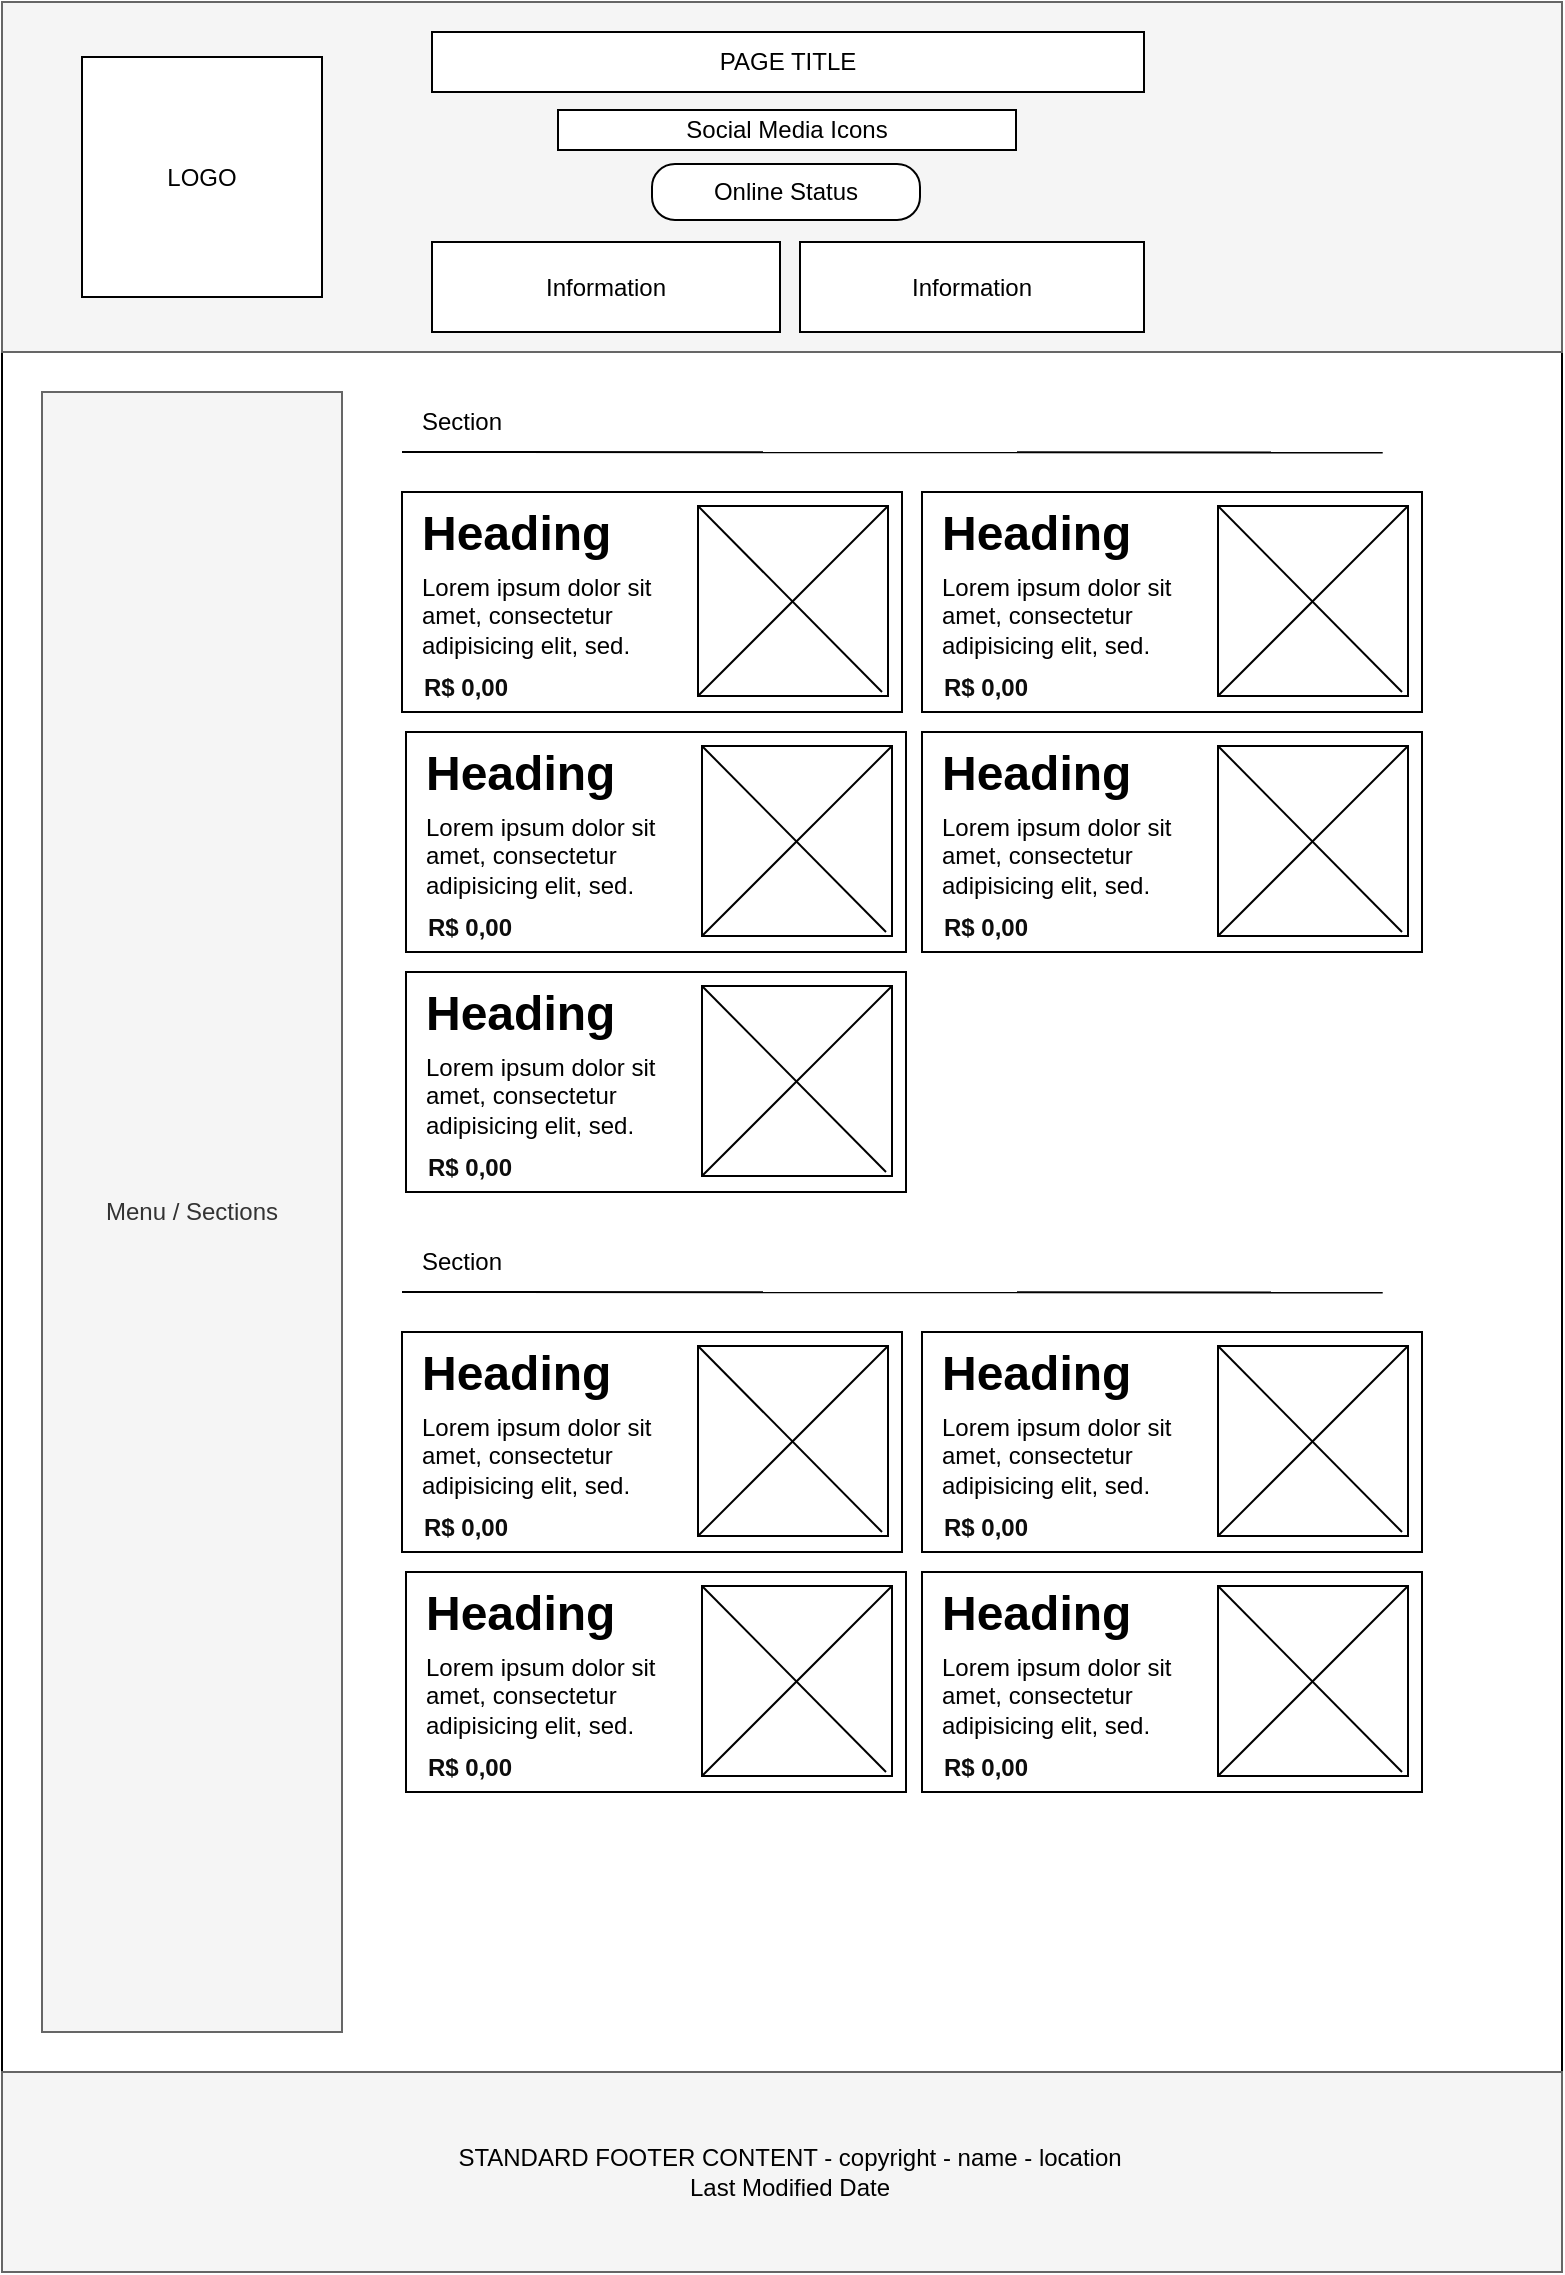 <mxfile version="26.1.3" pages="2">
  <diagram name="Large layout" id="AXhon0XjndKFFomaJalU">
    <mxGraphModel dx="1235" dy="614" grid="1" gridSize="10" guides="1" tooltips="1" connect="1" arrows="1" fold="1" page="1" pageScale="1" pageWidth="827" pageHeight="1169" math="0" shadow="0">
      <root>
        <mxCell id="0" />
        <mxCell id="1" parent="0" />
        <mxCell id="vyyNfyrNxGYK59ZRczc8-12" value="" style="rounded=0;whiteSpace=wrap;html=1;fillStyle=auto;glass=0;" vertex="1" parent="1">
          <mxGeometry x="20" y="190" width="780" height="860" as="geometry" />
        </mxCell>
        <mxCell id="vyyNfyrNxGYK59ZRczc8-4" value="" style="rounded=0;whiteSpace=wrap;html=1;fillColor=#f5f5f5;fontColor=#333333;strokeColor=#666666;" vertex="1" parent="1">
          <mxGeometry x="20" y="15" width="780" height="175" as="geometry" />
        </mxCell>
        <mxCell id="vyyNfyrNxGYK59ZRczc8-1" value="LOGO" style="whiteSpace=wrap;html=1;aspect=fixed;" vertex="1" parent="1">
          <mxGeometry x="60" y="42.5" width="120" height="120" as="geometry" />
        </mxCell>
        <mxCell id="vyyNfyrNxGYK59ZRczc8-3" value="PAGE TITLE" style="rounded=0;whiteSpace=wrap;html=1;" vertex="1" parent="1">
          <mxGeometry x="235" y="30" width="356" height="30" as="geometry" />
        </mxCell>
        <mxCell id="vyyNfyrNxGYK59ZRczc8-6" value="Information" style="rounded=0;whiteSpace=wrap;html=1;" vertex="1" parent="1">
          <mxGeometry x="235" y="135" width="174" height="45" as="geometry" />
        </mxCell>
        <mxCell id="vyyNfyrNxGYK59ZRczc8-7" value="Information" style="rounded=0;whiteSpace=wrap;html=1;" vertex="1" parent="1">
          <mxGeometry x="419" y="135" width="172" height="45" as="geometry" />
        </mxCell>
        <mxCell id="vyyNfyrNxGYK59ZRczc8-8" value="Online Status" style="rounded=1;whiteSpace=wrap;html=1;arcSize=41;" vertex="1" parent="1">
          <mxGeometry x="345" y="96" width="134" height="28" as="geometry" />
        </mxCell>
        <mxCell id="vyyNfyrNxGYK59ZRczc8-11" value="Social Media Icons" style="rounded=0;whiteSpace=wrap;html=1;" vertex="1" parent="1">
          <mxGeometry x="298" y="69" width="229" height="20" as="geometry" />
        </mxCell>
        <mxCell id="vyyNfyrNxGYK59ZRczc8-13" value="Menu / Sections" style="rounded=0;whiteSpace=wrap;html=1;fillColor=#f5f5f5;fontColor=#333333;strokeColor=#666666;" vertex="1" parent="1">
          <mxGeometry x="40" y="210" width="150" height="820" as="geometry" />
        </mxCell>
        <mxCell id="vyyNfyrNxGYK59ZRczc8-14" value="" style="rounded=0;whiteSpace=wrap;html=1;" vertex="1" parent="1">
          <mxGeometry x="220" y="260" width="250" height="110" as="geometry" />
        </mxCell>
        <mxCell id="vyyNfyrNxGYK59ZRczc8-17" value="Section" style="text;html=1;align=center;verticalAlign=middle;whiteSpace=wrap;rounded=0;" vertex="1" parent="1">
          <mxGeometry x="220" y="210" width="60" height="30" as="geometry" />
        </mxCell>
        <mxCell id="vyyNfyrNxGYK59ZRczc8-19" value="" style="whiteSpace=wrap;html=1;aspect=fixed;" vertex="1" parent="1">
          <mxGeometry x="368" y="267" width="95" height="95" as="geometry" />
        </mxCell>
        <mxCell id="vyyNfyrNxGYK59ZRczc8-20" value="" style="endArrow=none;html=1;rounded=0;exitX=0;exitY=0;exitDx=0;exitDy=0;" edge="1" parent="1" source="vyyNfyrNxGYK59ZRczc8-19">
          <mxGeometry width="50" height="50" relative="1" as="geometry">
            <mxPoint x="410" y="410" as="sourcePoint" />
            <mxPoint x="460" y="360" as="targetPoint" />
          </mxGeometry>
        </mxCell>
        <mxCell id="vyyNfyrNxGYK59ZRczc8-21" value="" style="endArrow=none;html=1;rounded=0;exitX=0;exitY=1;exitDx=0;exitDy=0;entryX=1;entryY=0;entryDx=0;entryDy=0;" edge="1" parent="1" source="vyyNfyrNxGYK59ZRczc8-19" target="vyyNfyrNxGYK59ZRczc8-19">
          <mxGeometry width="50" height="50" relative="1" as="geometry">
            <mxPoint x="410" y="410" as="sourcePoint" />
            <mxPoint x="460" y="360" as="targetPoint" />
          </mxGeometry>
        </mxCell>
        <mxCell id="vyyNfyrNxGYK59ZRczc8-22" value="&lt;h1 style=&quot;margin-top: 0px; margin-bottom: 5px;&quot;&gt;Heading&lt;/h1&gt;&lt;p style=&quot;margin-top: 5px; margin-right: 0px; margin-bottom: 5px; padding-bottom: 0px;&quot;&gt;Lorem ipsum dolor sit amet, consectetur adipisicing elit, sed.&lt;/p&gt;" style="text;html=1;whiteSpace=wrap;overflow=hidden;rounded=0;" vertex="1" parent="1">
          <mxGeometry x="228" y="260" width="140" height="100" as="geometry" />
        </mxCell>
        <mxCell id="vyyNfyrNxGYK59ZRczc8-23" value="R$ 0,00" style="text;html=1;align=center;verticalAlign=middle;whiteSpace=wrap;rounded=0;fontColor=light-dark(#0d0d0d, #ededed);fontStyle=1;labelBackgroundColor=default;" vertex="1" parent="1">
          <mxGeometry x="222" y="348" width="60" height="20" as="geometry" />
        </mxCell>
        <mxCell id="vyyNfyrNxGYK59ZRczc8-24" value="" style="rounded=0;whiteSpace=wrap;html=1;" vertex="1" parent="1">
          <mxGeometry x="480" y="260" width="250" height="110" as="geometry" />
        </mxCell>
        <mxCell id="vyyNfyrNxGYK59ZRczc8-25" value="" style="whiteSpace=wrap;html=1;aspect=fixed;" vertex="1" parent="1">
          <mxGeometry x="628" y="267" width="95" height="95" as="geometry" />
        </mxCell>
        <mxCell id="vyyNfyrNxGYK59ZRczc8-26" value="" style="endArrow=none;html=1;rounded=0;exitX=0;exitY=0;exitDx=0;exitDy=0;" edge="1" parent="1" source="vyyNfyrNxGYK59ZRczc8-25">
          <mxGeometry width="50" height="50" relative="1" as="geometry">
            <mxPoint x="670" y="410" as="sourcePoint" />
            <mxPoint x="720" y="360" as="targetPoint" />
          </mxGeometry>
        </mxCell>
        <mxCell id="vyyNfyrNxGYK59ZRczc8-27" value="" style="endArrow=none;html=1;rounded=0;exitX=0;exitY=1;exitDx=0;exitDy=0;entryX=1;entryY=0;entryDx=0;entryDy=0;" edge="1" parent="1" source="vyyNfyrNxGYK59ZRczc8-25" target="vyyNfyrNxGYK59ZRczc8-25">
          <mxGeometry width="50" height="50" relative="1" as="geometry">
            <mxPoint x="670" y="410" as="sourcePoint" />
            <mxPoint x="720" y="360" as="targetPoint" />
          </mxGeometry>
        </mxCell>
        <mxCell id="vyyNfyrNxGYK59ZRczc8-28" value="&lt;h1 style=&quot;margin-top: 0px; margin-bottom: 5px;&quot;&gt;Heading&lt;/h1&gt;&lt;p style=&quot;margin-top: 5px; margin-right: 0px; margin-bottom: 5px; padding-bottom: 0px;&quot;&gt;Lorem ipsum dolor sit amet, consectetur adipisicing elit, sed.&lt;/p&gt;" style="text;html=1;whiteSpace=wrap;overflow=hidden;rounded=0;" vertex="1" parent="1">
          <mxGeometry x="488" y="260" width="140" height="100" as="geometry" />
        </mxCell>
        <mxCell id="vyyNfyrNxGYK59ZRczc8-29" value="R$ 0,00" style="text;html=1;align=center;verticalAlign=middle;whiteSpace=wrap;rounded=0;fontColor=light-dark(#0d0d0d, #ededed);fontStyle=1;labelBackgroundColor=default;" vertex="1" parent="1">
          <mxGeometry x="482" y="348" width="60" height="20" as="geometry" />
        </mxCell>
        <mxCell id="vyyNfyrNxGYK59ZRczc8-30" value="" style="endArrow=none;html=1;rounded=0;entryX=0.962;entryY=0.081;entryDx=0;entryDy=0;entryPerimeter=0;exitX=0.5;exitY=1;exitDx=0;exitDy=0;" edge="1" parent="1">
          <mxGeometry width="50" height="50" relative="1" as="geometry">
            <mxPoint x="220" y="240" as="sourcePoint" />
            <mxPoint x="710.36" y="240.22" as="targetPoint" />
          </mxGeometry>
        </mxCell>
        <mxCell id="vyyNfyrNxGYK59ZRczc8-31" value="" style="rounded=0;whiteSpace=wrap;html=1;" vertex="1" parent="1">
          <mxGeometry x="222" y="380" width="250" height="110" as="geometry" />
        </mxCell>
        <mxCell id="vyyNfyrNxGYK59ZRczc8-32" value="" style="whiteSpace=wrap;html=1;aspect=fixed;" vertex="1" parent="1">
          <mxGeometry x="370" y="387" width="95" height="95" as="geometry" />
        </mxCell>
        <mxCell id="vyyNfyrNxGYK59ZRczc8-33" value="" style="endArrow=none;html=1;rounded=0;exitX=0;exitY=0;exitDx=0;exitDy=0;" edge="1" parent="1" source="vyyNfyrNxGYK59ZRczc8-32">
          <mxGeometry width="50" height="50" relative="1" as="geometry">
            <mxPoint x="412" y="530" as="sourcePoint" />
            <mxPoint x="462" y="480" as="targetPoint" />
          </mxGeometry>
        </mxCell>
        <mxCell id="vyyNfyrNxGYK59ZRczc8-34" value="" style="endArrow=none;html=1;rounded=0;exitX=0;exitY=1;exitDx=0;exitDy=0;entryX=1;entryY=0;entryDx=0;entryDy=0;" edge="1" parent="1" source="vyyNfyrNxGYK59ZRczc8-32" target="vyyNfyrNxGYK59ZRczc8-32">
          <mxGeometry width="50" height="50" relative="1" as="geometry">
            <mxPoint x="412" y="530" as="sourcePoint" />
            <mxPoint x="462" y="480" as="targetPoint" />
          </mxGeometry>
        </mxCell>
        <mxCell id="vyyNfyrNxGYK59ZRczc8-35" value="&lt;h1 style=&quot;margin-top: 0px; margin-bottom: 5px;&quot;&gt;Heading&lt;/h1&gt;&lt;p style=&quot;margin-top: 5px; margin-right: 0px; margin-bottom: 5px; padding-bottom: 0px;&quot;&gt;Lorem ipsum dolor sit amet, consectetur adipisicing elit, sed.&lt;/p&gt;" style="text;html=1;whiteSpace=wrap;overflow=hidden;rounded=0;" vertex="1" parent="1">
          <mxGeometry x="230" y="380" width="140" height="100" as="geometry" />
        </mxCell>
        <mxCell id="vyyNfyrNxGYK59ZRczc8-36" value="R$ 0,00" style="text;html=1;align=center;verticalAlign=middle;whiteSpace=wrap;rounded=0;fontColor=light-dark(#0d0d0d, #ededed);fontStyle=1;labelBackgroundColor=default;" vertex="1" parent="1">
          <mxGeometry x="224" y="468" width="60" height="20" as="geometry" />
        </mxCell>
        <mxCell id="vyyNfyrNxGYK59ZRczc8-37" value="" style="rounded=0;whiteSpace=wrap;html=1;" vertex="1" parent="1">
          <mxGeometry x="480" y="380" width="250" height="110" as="geometry" />
        </mxCell>
        <mxCell id="vyyNfyrNxGYK59ZRczc8-38" value="" style="whiteSpace=wrap;html=1;aspect=fixed;" vertex="1" parent="1">
          <mxGeometry x="628" y="387" width="95" height="95" as="geometry" />
        </mxCell>
        <mxCell id="vyyNfyrNxGYK59ZRczc8-39" value="" style="endArrow=none;html=1;rounded=0;exitX=0;exitY=0;exitDx=0;exitDy=0;" edge="1" parent="1" source="vyyNfyrNxGYK59ZRczc8-38">
          <mxGeometry width="50" height="50" relative="1" as="geometry">
            <mxPoint x="670" y="530" as="sourcePoint" />
            <mxPoint x="720" y="480" as="targetPoint" />
          </mxGeometry>
        </mxCell>
        <mxCell id="vyyNfyrNxGYK59ZRczc8-40" value="" style="endArrow=none;html=1;rounded=0;exitX=0;exitY=1;exitDx=0;exitDy=0;entryX=1;entryY=0;entryDx=0;entryDy=0;" edge="1" parent="1" source="vyyNfyrNxGYK59ZRczc8-38" target="vyyNfyrNxGYK59ZRczc8-38">
          <mxGeometry width="50" height="50" relative="1" as="geometry">
            <mxPoint x="670" y="530" as="sourcePoint" />
            <mxPoint x="720" y="480" as="targetPoint" />
          </mxGeometry>
        </mxCell>
        <mxCell id="vyyNfyrNxGYK59ZRczc8-41" value="&lt;h1 style=&quot;margin-top: 0px; margin-bottom: 5px;&quot;&gt;Heading&lt;/h1&gt;&lt;p style=&quot;margin-top: 5px; margin-right: 0px; margin-bottom: 5px; padding-bottom: 0px;&quot;&gt;Lorem ipsum dolor sit amet, consectetur adipisicing elit, sed.&lt;/p&gt;" style="text;html=1;whiteSpace=wrap;overflow=hidden;rounded=0;" vertex="1" parent="1">
          <mxGeometry x="488" y="380" width="140" height="100" as="geometry" />
        </mxCell>
        <mxCell id="vyyNfyrNxGYK59ZRczc8-42" value="R$ 0,00" style="text;html=1;align=center;verticalAlign=middle;whiteSpace=wrap;rounded=0;fontColor=light-dark(#0d0d0d, #ededed);fontStyle=1;labelBackgroundColor=default;" vertex="1" parent="1">
          <mxGeometry x="482" y="468" width="60" height="20" as="geometry" />
        </mxCell>
        <mxCell id="vyyNfyrNxGYK59ZRczc8-43" value="" style="rounded=0;whiteSpace=wrap;html=1;" vertex="1" parent="1">
          <mxGeometry x="222" y="500" width="250" height="110" as="geometry" />
        </mxCell>
        <mxCell id="vyyNfyrNxGYK59ZRczc8-44" value="" style="whiteSpace=wrap;html=1;aspect=fixed;" vertex="1" parent="1">
          <mxGeometry x="370" y="507" width="95" height="95" as="geometry" />
        </mxCell>
        <mxCell id="vyyNfyrNxGYK59ZRczc8-45" value="" style="endArrow=none;html=1;rounded=0;exitX=0;exitY=0;exitDx=0;exitDy=0;" edge="1" parent="1" source="vyyNfyrNxGYK59ZRczc8-44">
          <mxGeometry width="50" height="50" relative="1" as="geometry">
            <mxPoint x="412" y="650" as="sourcePoint" />
            <mxPoint x="462" y="600" as="targetPoint" />
          </mxGeometry>
        </mxCell>
        <mxCell id="vyyNfyrNxGYK59ZRczc8-46" value="" style="endArrow=none;html=1;rounded=0;exitX=0;exitY=1;exitDx=0;exitDy=0;entryX=1;entryY=0;entryDx=0;entryDy=0;" edge="1" parent="1" source="vyyNfyrNxGYK59ZRczc8-44" target="vyyNfyrNxGYK59ZRczc8-44">
          <mxGeometry width="50" height="50" relative="1" as="geometry">
            <mxPoint x="412" y="650" as="sourcePoint" />
            <mxPoint x="462" y="600" as="targetPoint" />
          </mxGeometry>
        </mxCell>
        <mxCell id="vyyNfyrNxGYK59ZRczc8-47" value="&lt;h1 style=&quot;margin-top: 0px; margin-bottom: 5px;&quot;&gt;Heading&lt;/h1&gt;&lt;p style=&quot;margin-top: 5px; margin-right: 0px; margin-bottom: 5px; padding-bottom: 0px;&quot;&gt;Lorem ipsum dolor sit amet, consectetur adipisicing elit, sed.&lt;/p&gt;" style="text;html=1;whiteSpace=wrap;overflow=hidden;rounded=0;" vertex="1" parent="1">
          <mxGeometry x="230" y="500" width="140" height="100" as="geometry" />
        </mxCell>
        <mxCell id="vyyNfyrNxGYK59ZRczc8-48" value="R$ 0,00" style="text;html=1;align=center;verticalAlign=middle;whiteSpace=wrap;rounded=0;fontColor=light-dark(#0d0d0d, #ededed);fontStyle=1;labelBackgroundColor=default;" vertex="1" parent="1">
          <mxGeometry x="224" y="588" width="60" height="20" as="geometry" />
        </mxCell>
        <mxCell id="vyyNfyrNxGYK59ZRczc8-173" value="" style="rounded=0;whiteSpace=wrap;html=1;" vertex="1" parent="1">
          <mxGeometry x="220" y="680" width="250" height="110" as="geometry" />
        </mxCell>
        <mxCell id="vyyNfyrNxGYK59ZRczc8-174" value="Section" style="text;html=1;align=center;verticalAlign=middle;whiteSpace=wrap;rounded=0;" vertex="1" parent="1">
          <mxGeometry x="220" y="630" width="60" height="30" as="geometry" />
        </mxCell>
        <mxCell id="vyyNfyrNxGYK59ZRczc8-175" value="" style="whiteSpace=wrap;html=1;aspect=fixed;" vertex="1" parent="1">
          <mxGeometry x="368" y="687" width="95" height="95" as="geometry" />
        </mxCell>
        <mxCell id="vyyNfyrNxGYK59ZRczc8-176" value="" style="endArrow=none;html=1;rounded=0;exitX=0;exitY=0;exitDx=0;exitDy=0;" edge="1" parent="1" source="vyyNfyrNxGYK59ZRczc8-175">
          <mxGeometry width="50" height="50" relative="1" as="geometry">
            <mxPoint x="410" y="830" as="sourcePoint" />
            <mxPoint x="460" y="780" as="targetPoint" />
          </mxGeometry>
        </mxCell>
        <mxCell id="vyyNfyrNxGYK59ZRczc8-177" value="" style="endArrow=none;html=1;rounded=0;exitX=0;exitY=1;exitDx=0;exitDy=0;entryX=1;entryY=0;entryDx=0;entryDy=0;" edge="1" parent="1" source="vyyNfyrNxGYK59ZRczc8-175" target="vyyNfyrNxGYK59ZRczc8-175">
          <mxGeometry width="50" height="50" relative="1" as="geometry">
            <mxPoint x="410" y="830" as="sourcePoint" />
            <mxPoint x="460" y="780" as="targetPoint" />
          </mxGeometry>
        </mxCell>
        <mxCell id="vyyNfyrNxGYK59ZRczc8-178" value="&lt;h1 style=&quot;margin-top: 0px; margin-bottom: 5px;&quot;&gt;Heading&lt;/h1&gt;&lt;p style=&quot;margin-top: 5px; margin-right: 0px; margin-bottom: 5px; padding-bottom: 0px;&quot;&gt;Lorem ipsum dolor sit amet, consectetur adipisicing elit, sed.&lt;/p&gt;" style="text;html=1;whiteSpace=wrap;overflow=hidden;rounded=0;" vertex="1" parent="1">
          <mxGeometry x="228" y="680" width="140" height="100" as="geometry" />
        </mxCell>
        <mxCell id="vyyNfyrNxGYK59ZRczc8-179" value="R$ 0,00" style="text;html=1;align=center;verticalAlign=middle;whiteSpace=wrap;rounded=0;fontColor=light-dark(#0d0d0d, #ededed);fontStyle=1;labelBackgroundColor=default;" vertex="1" parent="1">
          <mxGeometry x="222" y="768" width="60" height="20" as="geometry" />
        </mxCell>
        <mxCell id="vyyNfyrNxGYK59ZRczc8-180" value="" style="rounded=0;whiteSpace=wrap;html=1;" vertex="1" parent="1">
          <mxGeometry x="480" y="680" width="250" height="110" as="geometry" />
        </mxCell>
        <mxCell id="vyyNfyrNxGYK59ZRczc8-181" value="" style="whiteSpace=wrap;html=1;aspect=fixed;" vertex="1" parent="1">
          <mxGeometry x="628" y="687" width="95" height="95" as="geometry" />
        </mxCell>
        <mxCell id="vyyNfyrNxGYK59ZRczc8-182" value="" style="endArrow=none;html=1;rounded=0;exitX=0;exitY=0;exitDx=0;exitDy=0;" edge="1" parent="1" source="vyyNfyrNxGYK59ZRczc8-181">
          <mxGeometry width="50" height="50" relative="1" as="geometry">
            <mxPoint x="670" y="830" as="sourcePoint" />
            <mxPoint x="720" y="780" as="targetPoint" />
          </mxGeometry>
        </mxCell>
        <mxCell id="vyyNfyrNxGYK59ZRczc8-183" value="" style="endArrow=none;html=1;rounded=0;exitX=0;exitY=1;exitDx=0;exitDy=0;entryX=1;entryY=0;entryDx=0;entryDy=0;" edge="1" parent="1" source="vyyNfyrNxGYK59ZRczc8-181" target="vyyNfyrNxGYK59ZRczc8-181">
          <mxGeometry width="50" height="50" relative="1" as="geometry">
            <mxPoint x="670" y="830" as="sourcePoint" />
            <mxPoint x="720" y="780" as="targetPoint" />
          </mxGeometry>
        </mxCell>
        <mxCell id="vyyNfyrNxGYK59ZRczc8-184" value="&lt;h1 style=&quot;margin-top: 0px; margin-bottom: 5px;&quot;&gt;Heading&lt;/h1&gt;&lt;p style=&quot;margin-top: 5px; margin-right: 0px; margin-bottom: 5px; padding-bottom: 0px;&quot;&gt;Lorem ipsum dolor sit amet, consectetur adipisicing elit, sed.&lt;/p&gt;" style="text;html=1;whiteSpace=wrap;overflow=hidden;rounded=0;" vertex="1" parent="1">
          <mxGeometry x="488" y="680" width="140" height="100" as="geometry" />
        </mxCell>
        <mxCell id="vyyNfyrNxGYK59ZRczc8-185" value="R$ 0,00" style="text;html=1;align=center;verticalAlign=middle;whiteSpace=wrap;rounded=0;fontColor=light-dark(#0d0d0d, #ededed);fontStyle=1;labelBackgroundColor=default;" vertex="1" parent="1">
          <mxGeometry x="482" y="768" width="60" height="20" as="geometry" />
        </mxCell>
        <mxCell id="vyyNfyrNxGYK59ZRczc8-186" value="" style="endArrow=none;html=1;rounded=0;entryX=0.962;entryY=0.081;entryDx=0;entryDy=0;entryPerimeter=0;exitX=0.5;exitY=1;exitDx=0;exitDy=0;" edge="1" parent="1">
          <mxGeometry width="50" height="50" relative="1" as="geometry">
            <mxPoint x="220" y="660" as="sourcePoint" />
            <mxPoint x="710.36" y="660.22" as="targetPoint" />
          </mxGeometry>
        </mxCell>
        <mxCell id="vyyNfyrNxGYK59ZRczc8-187" value="" style="rounded=0;whiteSpace=wrap;html=1;" vertex="1" parent="1">
          <mxGeometry x="222" y="800" width="250" height="110" as="geometry" />
        </mxCell>
        <mxCell id="vyyNfyrNxGYK59ZRczc8-188" value="" style="whiteSpace=wrap;html=1;aspect=fixed;" vertex="1" parent="1">
          <mxGeometry x="370" y="807" width="95" height="95" as="geometry" />
        </mxCell>
        <mxCell id="vyyNfyrNxGYK59ZRczc8-189" value="" style="endArrow=none;html=1;rounded=0;exitX=0;exitY=0;exitDx=0;exitDy=0;" edge="1" parent="1" source="vyyNfyrNxGYK59ZRczc8-188">
          <mxGeometry width="50" height="50" relative="1" as="geometry">
            <mxPoint x="412" y="950" as="sourcePoint" />
            <mxPoint x="462" y="900" as="targetPoint" />
          </mxGeometry>
        </mxCell>
        <mxCell id="vyyNfyrNxGYK59ZRczc8-190" value="" style="endArrow=none;html=1;rounded=0;exitX=0;exitY=1;exitDx=0;exitDy=0;entryX=1;entryY=0;entryDx=0;entryDy=0;" edge="1" parent="1" source="vyyNfyrNxGYK59ZRczc8-188" target="vyyNfyrNxGYK59ZRczc8-188">
          <mxGeometry width="50" height="50" relative="1" as="geometry">
            <mxPoint x="412" y="950" as="sourcePoint" />
            <mxPoint x="462" y="900" as="targetPoint" />
          </mxGeometry>
        </mxCell>
        <mxCell id="vyyNfyrNxGYK59ZRczc8-191" value="&lt;h1 style=&quot;margin-top: 0px; margin-bottom: 5px;&quot;&gt;Heading&lt;/h1&gt;&lt;p style=&quot;margin-top: 5px; margin-right: 0px; margin-bottom: 5px; padding-bottom: 0px;&quot;&gt;Lorem ipsum dolor sit amet, consectetur adipisicing elit, sed.&lt;/p&gt;" style="text;html=1;whiteSpace=wrap;overflow=hidden;rounded=0;" vertex="1" parent="1">
          <mxGeometry x="230" y="800" width="140" height="100" as="geometry" />
        </mxCell>
        <mxCell id="vyyNfyrNxGYK59ZRczc8-192" value="R$ 0,00" style="text;html=1;align=center;verticalAlign=middle;whiteSpace=wrap;rounded=0;fontColor=light-dark(#0d0d0d, #ededed);fontStyle=1;labelBackgroundColor=default;" vertex="1" parent="1">
          <mxGeometry x="224" y="888" width="60" height="20" as="geometry" />
        </mxCell>
        <mxCell id="vyyNfyrNxGYK59ZRczc8-193" value="" style="rounded=0;whiteSpace=wrap;html=1;" vertex="1" parent="1">
          <mxGeometry x="480" y="800" width="250" height="110" as="geometry" />
        </mxCell>
        <mxCell id="vyyNfyrNxGYK59ZRczc8-194" value="" style="whiteSpace=wrap;html=1;aspect=fixed;" vertex="1" parent="1">
          <mxGeometry x="628" y="807" width="95" height="95" as="geometry" />
        </mxCell>
        <mxCell id="vyyNfyrNxGYK59ZRczc8-195" value="" style="endArrow=none;html=1;rounded=0;exitX=0;exitY=0;exitDx=0;exitDy=0;" edge="1" parent="1" source="vyyNfyrNxGYK59ZRczc8-194">
          <mxGeometry width="50" height="50" relative="1" as="geometry">
            <mxPoint x="670" y="950" as="sourcePoint" />
            <mxPoint x="720" y="900" as="targetPoint" />
          </mxGeometry>
        </mxCell>
        <mxCell id="vyyNfyrNxGYK59ZRczc8-196" value="" style="endArrow=none;html=1;rounded=0;exitX=0;exitY=1;exitDx=0;exitDy=0;entryX=1;entryY=0;entryDx=0;entryDy=0;" edge="1" parent="1" source="vyyNfyrNxGYK59ZRczc8-194" target="vyyNfyrNxGYK59ZRczc8-194">
          <mxGeometry width="50" height="50" relative="1" as="geometry">
            <mxPoint x="670" y="950" as="sourcePoint" />
            <mxPoint x="720" y="900" as="targetPoint" />
          </mxGeometry>
        </mxCell>
        <mxCell id="vyyNfyrNxGYK59ZRczc8-197" value="&lt;h1 style=&quot;margin-top: 0px; margin-bottom: 5px;&quot;&gt;Heading&lt;/h1&gt;&lt;p style=&quot;margin-top: 5px; margin-right: 0px; margin-bottom: 5px; padding-bottom: 0px;&quot;&gt;Lorem ipsum dolor sit amet, consectetur adipisicing elit, sed.&lt;/p&gt;" style="text;html=1;whiteSpace=wrap;overflow=hidden;rounded=0;" vertex="1" parent="1">
          <mxGeometry x="488" y="800" width="140" height="100" as="geometry" />
        </mxCell>
        <mxCell id="vyyNfyrNxGYK59ZRczc8-198" value="R$ 0,00" style="text;html=1;align=center;verticalAlign=middle;whiteSpace=wrap;rounded=0;fontColor=light-dark(#0d0d0d, #ededed);fontStyle=1;labelBackgroundColor=default;" vertex="1" parent="1">
          <mxGeometry x="482" y="888" width="60" height="20" as="geometry" />
        </mxCell>
        <mxCell id="vyyNfyrNxGYK59ZRczc8-205" value="" style="rounded=0;whiteSpace=wrap;html=1;fillColor=#f5f5f5;fontColor=#333333;strokeColor=#666666;" vertex="1" parent="1">
          <mxGeometry x="20" y="1050" width="780" height="100" as="geometry" />
        </mxCell>
        <mxCell id="vyyNfyrNxGYK59ZRczc8-206" value="STANDARD FOOTER CONTENT - copyright - name - location&lt;div&gt;Last Modified Date&lt;/div&gt;" style="text;html=1;align=center;verticalAlign=middle;whiteSpace=wrap;rounded=0;" vertex="1" parent="1">
          <mxGeometry x="164" y="1060" width="500" height="80" as="geometry" />
        </mxCell>
      </root>
    </mxGraphModel>
  </diagram>
  <diagram id="CglQXBeu9pLAksf5q3Ly" name="small layout">
    <mxGraphModel dx="1050" dy="522" grid="1" gridSize="10" guides="1" tooltips="1" connect="1" arrows="1" fold="1" page="1" pageScale="1" pageWidth="827" pageHeight="1169" math="0" shadow="0">
      <root>
        <mxCell id="0" />
        <mxCell id="1" parent="0" />
        <mxCell id="oFvlgxgo2rbs6dZYwh5e-1" value="" style="rounded=0;whiteSpace=wrap;html=1;fillStyle=auto;glass=0;" vertex="1" parent="1">
          <mxGeometry x="20" y="390" width="510" height="930" as="geometry" />
        </mxCell>
        <mxCell id="oFvlgxgo2rbs6dZYwh5e-2" value="" style="rounded=0;whiteSpace=wrap;html=1;fillColor=#f5f5f5;fontColor=#333333;strokeColor=#666666;" vertex="1" parent="1">
          <mxGeometry x="20" y="15" width="510" height="375" as="geometry" />
        </mxCell>
        <mxCell id="oFvlgxgo2rbs6dZYwh5e-3" value="LOGO" style="whiteSpace=wrap;html=1;aspect=fixed;" vertex="1" parent="1">
          <mxGeometry x="206.25" y="27.5" width="137.5" height="137.5" as="geometry" />
        </mxCell>
        <mxCell id="oFvlgxgo2rbs6dZYwh5e-4" value="PAGE TITLE" style="rounded=0;whiteSpace=wrap;html=1;" vertex="1" parent="1">
          <mxGeometry x="50" y="177.5" width="450" height="30" as="geometry" />
        </mxCell>
        <mxCell id="oFvlgxgo2rbs6dZYwh5e-5" value="Information" style="rounded=0;whiteSpace=wrap;html=1;" vertex="1" parent="1">
          <mxGeometry x="93" y="282.5" width="364" height="45" as="geometry" />
        </mxCell>
        <mxCell id="oFvlgxgo2rbs6dZYwh5e-7" value="Online Status" style="rounded=1;whiteSpace=wrap;html=1;arcSize=41;" vertex="1" parent="1">
          <mxGeometry x="208" y="247.5" width="134" height="28" as="geometry" />
        </mxCell>
        <mxCell id="oFvlgxgo2rbs6dZYwh5e-8" value="Social Media Icons" style="rounded=0;whiteSpace=wrap;html=1;" vertex="1" parent="1">
          <mxGeometry x="160.5" y="216.5" width="229" height="20" as="geometry" />
        </mxCell>
        <mxCell id="oFvlgxgo2rbs6dZYwh5e-9" value="Menu / Sections" style="rounded=0;whiteSpace=wrap;html=1;fillColor=#f5f5f5;fontColor=#333333;strokeColor=#666666;" vertex="1" parent="1">
          <mxGeometry x="35" y="400" width="480" height="50" as="geometry" />
        </mxCell>
        <mxCell id="oFvlgxgo2rbs6dZYwh5e-11" value="Section" style="text;html=1;align=center;verticalAlign=middle;whiteSpace=wrap;rounded=0;" vertex="1" parent="1">
          <mxGeometry x="245" y="480" width="60" height="30" as="geometry" />
        </mxCell>
        <mxCell id="oFvlgxgo2rbs6dZYwh5e-23" value="" style="endArrow=none;html=1;rounded=0;exitX=0.5;exitY=1;exitDx=0;exitDy=0;" edge="1" parent="1">
          <mxGeometry width="50" height="50" relative="1" as="geometry">
            <mxPoint x="50" y="505" as="sourcePoint" />
            <mxPoint x="490" y="505" as="targetPoint" />
          </mxGeometry>
        </mxCell>
        <mxCell id="oFvlgxgo2rbs6dZYwh5e-68" value="" style="rounded=0;whiteSpace=wrap;html=1;fillColor=#f5f5f5;fontColor=#333333;strokeColor=#666666;" vertex="1" parent="1">
          <mxGeometry x="20" y="1320" width="510" height="100" as="geometry" />
        </mxCell>
        <mxCell id="oFvlgxgo2rbs6dZYwh5e-69" value="STANDARD FOOTER CONTENT - copyright - name - location&lt;div&gt;Last Modified Date&lt;/div&gt;" style="text;html=1;align=center;verticalAlign=middle;whiteSpace=wrap;rounded=0;" vertex="1" parent="1">
          <mxGeometry x="25" y="1330" width="500" height="80" as="geometry" />
        </mxCell>
        <mxCell id="oFvlgxgo2rbs6dZYwh5e-72" value="" style="group" vertex="1" connectable="0" parent="1">
          <mxGeometry x="85" y="530" width="380" height="110" as="geometry" />
        </mxCell>
        <mxCell id="oFvlgxgo2rbs6dZYwh5e-10" value="" style="rounded=0;whiteSpace=wrap;html=1;" vertex="1" parent="oFvlgxgo2rbs6dZYwh5e-72">
          <mxGeometry width="380" height="110" as="geometry" />
        </mxCell>
        <mxCell id="oFvlgxgo2rbs6dZYwh5e-15" value="&lt;h1 style=&quot;margin-top: 0px; margin-bottom: 5px;&quot;&gt;Heading&lt;/h1&gt;&lt;p style=&quot;margin-top: 5px; margin-right: 0px; margin-bottom: 5px; padding-bottom: 0px;&quot;&gt;Lorem ipsum dolor sit amet, consectetur text adipisicing elit, sed.&lt;/p&gt;" style="text;html=1;whiteSpace=wrap;overflow=hidden;rounded=0;" vertex="1" parent="oFvlgxgo2rbs6dZYwh5e-72">
          <mxGeometry x="8" width="262" height="100" as="geometry" />
        </mxCell>
        <mxCell id="oFvlgxgo2rbs6dZYwh5e-16" value="R$ 0,00" style="text;html=1;align=center;verticalAlign=middle;whiteSpace=wrap;rounded=0;fontColor=light-dark(#0d0d0d, #ededed);fontStyle=1;labelBackgroundColor=default;" vertex="1" parent="oFvlgxgo2rbs6dZYwh5e-72">
          <mxGeometry x="2" y="75" width="68" height="33" as="geometry" />
        </mxCell>
        <mxCell id="oFvlgxgo2rbs6dZYwh5e-71" value="" style="group" vertex="1" connectable="0" parent="oFvlgxgo2rbs6dZYwh5e-72">
          <mxGeometry x="276" y="7" width="95" height="95" as="geometry" />
        </mxCell>
        <mxCell id="oFvlgxgo2rbs6dZYwh5e-12" value="" style="whiteSpace=wrap;html=1;aspect=fixed;" vertex="1" parent="oFvlgxgo2rbs6dZYwh5e-71">
          <mxGeometry width="95" height="95" as="geometry" />
        </mxCell>
        <mxCell id="oFvlgxgo2rbs6dZYwh5e-13" value="" style="endArrow=none;html=1;rounded=0;exitX=0;exitY=0;exitDx=0;exitDy=0;" edge="1" parent="oFvlgxgo2rbs6dZYwh5e-71" source="oFvlgxgo2rbs6dZYwh5e-12">
          <mxGeometry width="50" height="50" relative="1" as="geometry">
            <mxPoint x="42" y="143" as="sourcePoint" />
            <mxPoint x="92" y="93" as="targetPoint" />
          </mxGeometry>
        </mxCell>
        <mxCell id="oFvlgxgo2rbs6dZYwh5e-14" value="" style="endArrow=none;html=1;rounded=0;exitX=0;exitY=1;exitDx=0;exitDy=0;entryX=1;entryY=0;entryDx=0;entryDy=0;" edge="1" parent="oFvlgxgo2rbs6dZYwh5e-71" source="oFvlgxgo2rbs6dZYwh5e-12" target="oFvlgxgo2rbs6dZYwh5e-12">
          <mxGeometry width="50" height="50" relative="1" as="geometry">
            <mxPoint x="42" y="143" as="sourcePoint" />
            <mxPoint x="92" y="93" as="targetPoint" />
          </mxGeometry>
        </mxCell>
        <mxCell id="oFvlgxgo2rbs6dZYwh5e-73" value="Information" style="rounded=0;whiteSpace=wrap;html=1;" vertex="1" parent="1">
          <mxGeometry x="93" y="335.5" width="364" height="45" as="geometry" />
        </mxCell>
        <mxCell id="oFvlgxgo2rbs6dZYwh5e-75" value="" style="group" vertex="1" connectable="0" parent="1">
          <mxGeometry x="85" y="650" width="380" height="110" as="geometry" />
        </mxCell>
        <mxCell id="oFvlgxgo2rbs6dZYwh5e-76" value="" style="rounded=0;whiteSpace=wrap;html=1;" vertex="1" parent="oFvlgxgo2rbs6dZYwh5e-75">
          <mxGeometry width="380" height="110" as="geometry" />
        </mxCell>
        <mxCell id="oFvlgxgo2rbs6dZYwh5e-77" value="&lt;h1 style=&quot;margin-top: 0px; margin-bottom: 5px;&quot;&gt;Heading&lt;/h1&gt;&lt;p style=&quot;margin-top: 5px; margin-right: 0px; margin-bottom: 5px; padding-bottom: 0px;&quot;&gt;Lorem ipsum dolor sit amet, consectetur text adipisicing elit, sed.&lt;/p&gt;" style="text;html=1;whiteSpace=wrap;overflow=hidden;rounded=0;" vertex="1" parent="oFvlgxgo2rbs6dZYwh5e-75">
          <mxGeometry x="8" width="262" height="100" as="geometry" />
        </mxCell>
        <mxCell id="oFvlgxgo2rbs6dZYwh5e-78" value="R$ 0,00" style="text;html=1;align=center;verticalAlign=middle;whiteSpace=wrap;rounded=0;fontColor=light-dark(#0d0d0d, #ededed);fontStyle=1;labelBackgroundColor=default;" vertex="1" parent="oFvlgxgo2rbs6dZYwh5e-75">
          <mxGeometry x="2" y="75" width="68" height="33" as="geometry" />
        </mxCell>
        <mxCell id="oFvlgxgo2rbs6dZYwh5e-79" value="" style="group" vertex="1" connectable="0" parent="oFvlgxgo2rbs6dZYwh5e-75">
          <mxGeometry x="276" y="7" width="95" height="95" as="geometry" />
        </mxCell>
        <mxCell id="oFvlgxgo2rbs6dZYwh5e-80" value="" style="whiteSpace=wrap;html=1;aspect=fixed;" vertex="1" parent="oFvlgxgo2rbs6dZYwh5e-79">
          <mxGeometry width="95" height="95" as="geometry" />
        </mxCell>
        <mxCell id="oFvlgxgo2rbs6dZYwh5e-81" value="" style="endArrow=none;html=1;rounded=0;exitX=0;exitY=0;exitDx=0;exitDy=0;" edge="1" parent="oFvlgxgo2rbs6dZYwh5e-79" source="oFvlgxgo2rbs6dZYwh5e-80">
          <mxGeometry width="50" height="50" relative="1" as="geometry">
            <mxPoint x="42" y="143" as="sourcePoint" />
            <mxPoint x="92" y="93" as="targetPoint" />
          </mxGeometry>
        </mxCell>
        <mxCell id="oFvlgxgo2rbs6dZYwh5e-82" value="" style="endArrow=none;html=1;rounded=0;exitX=0;exitY=1;exitDx=0;exitDy=0;entryX=1;entryY=0;entryDx=0;entryDy=0;" edge="1" parent="oFvlgxgo2rbs6dZYwh5e-79" source="oFvlgxgo2rbs6dZYwh5e-80" target="oFvlgxgo2rbs6dZYwh5e-80">
          <mxGeometry width="50" height="50" relative="1" as="geometry">
            <mxPoint x="42" y="143" as="sourcePoint" />
            <mxPoint x="92" y="93" as="targetPoint" />
          </mxGeometry>
        </mxCell>
        <mxCell id="oFvlgxgo2rbs6dZYwh5e-83" value="" style="group" vertex="1" connectable="0" parent="1">
          <mxGeometry x="85" y="770" width="380" height="110" as="geometry" />
        </mxCell>
        <mxCell id="oFvlgxgo2rbs6dZYwh5e-84" value="" style="rounded=0;whiteSpace=wrap;html=1;" vertex="1" parent="oFvlgxgo2rbs6dZYwh5e-83">
          <mxGeometry width="380" height="110" as="geometry" />
        </mxCell>
        <mxCell id="oFvlgxgo2rbs6dZYwh5e-85" value="&lt;h1 style=&quot;margin-top: 0px; margin-bottom: 5px;&quot;&gt;Heading&lt;/h1&gt;&lt;p style=&quot;margin-top: 5px; margin-right: 0px; margin-bottom: 5px; padding-bottom: 0px;&quot;&gt;Lorem ipsum dolor sit amet, consectetur text adipisicing elit, sed.&lt;/p&gt;" style="text;html=1;whiteSpace=wrap;overflow=hidden;rounded=0;" vertex="1" parent="oFvlgxgo2rbs6dZYwh5e-83">
          <mxGeometry x="8" width="262" height="100" as="geometry" />
        </mxCell>
        <mxCell id="oFvlgxgo2rbs6dZYwh5e-86" value="R$ 0,00" style="text;html=1;align=center;verticalAlign=middle;whiteSpace=wrap;rounded=0;fontColor=light-dark(#0d0d0d, #ededed);fontStyle=1;labelBackgroundColor=default;" vertex="1" parent="oFvlgxgo2rbs6dZYwh5e-83">
          <mxGeometry x="2" y="75" width="68" height="33" as="geometry" />
        </mxCell>
        <mxCell id="oFvlgxgo2rbs6dZYwh5e-87" value="" style="group" vertex="1" connectable="0" parent="oFvlgxgo2rbs6dZYwh5e-83">
          <mxGeometry x="276" y="7" width="95" height="95" as="geometry" />
        </mxCell>
        <mxCell id="oFvlgxgo2rbs6dZYwh5e-88" value="" style="whiteSpace=wrap;html=1;aspect=fixed;" vertex="1" parent="oFvlgxgo2rbs6dZYwh5e-87">
          <mxGeometry width="95" height="95" as="geometry" />
        </mxCell>
        <mxCell id="oFvlgxgo2rbs6dZYwh5e-89" value="" style="endArrow=none;html=1;rounded=0;exitX=0;exitY=0;exitDx=0;exitDy=0;" edge="1" parent="oFvlgxgo2rbs6dZYwh5e-87" source="oFvlgxgo2rbs6dZYwh5e-88">
          <mxGeometry width="50" height="50" relative="1" as="geometry">
            <mxPoint x="42" y="143" as="sourcePoint" />
            <mxPoint x="92" y="93" as="targetPoint" />
          </mxGeometry>
        </mxCell>
        <mxCell id="oFvlgxgo2rbs6dZYwh5e-90" value="" style="endArrow=none;html=1;rounded=0;exitX=0;exitY=1;exitDx=0;exitDy=0;entryX=1;entryY=0;entryDx=0;entryDy=0;" edge="1" parent="oFvlgxgo2rbs6dZYwh5e-87" source="oFvlgxgo2rbs6dZYwh5e-88" target="oFvlgxgo2rbs6dZYwh5e-88">
          <mxGeometry width="50" height="50" relative="1" as="geometry">
            <mxPoint x="42" y="143" as="sourcePoint" />
            <mxPoint x="92" y="93" as="targetPoint" />
          </mxGeometry>
        </mxCell>
        <mxCell id="oFvlgxgo2rbs6dZYwh5e-91" value="Section" style="text;html=1;align=center;verticalAlign=middle;whiteSpace=wrap;rounded=0;" vertex="1" parent="1">
          <mxGeometry x="255" y="900" width="60" height="30" as="geometry" />
        </mxCell>
        <mxCell id="oFvlgxgo2rbs6dZYwh5e-92" value="" style="endArrow=none;html=1;rounded=0;exitX=0.5;exitY=1;exitDx=0;exitDy=0;" edge="1" parent="1">
          <mxGeometry width="50" height="50" relative="1" as="geometry">
            <mxPoint x="60" y="925" as="sourcePoint" />
            <mxPoint x="500" y="925" as="targetPoint" />
          </mxGeometry>
        </mxCell>
        <mxCell id="oFvlgxgo2rbs6dZYwh5e-93" value="" style="group" vertex="1" connectable="0" parent="1">
          <mxGeometry x="95" y="950" width="380" height="110" as="geometry" />
        </mxCell>
        <mxCell id="oFvlgxgo2rbs6dZYwh5e-94" value="" style="rounded=0;whiteSpace=wrap;html=1;" vertex="1" parent="oFvlgxgo2rbs6dZYwh5e-93">
          <mxGeometry width="380" height="110" as="geometry" />
        </mxCell>
        <mxCell id="oFvlgxgo2rbs6dZYwh5e-95" value="&lt;h1 style=&quot;margin-top: 0px; margin-bottom: 5px;&quot;&gt;Heading&lt;/h1&gt;&lt;p style=&quot;margin-top: 5px; margin-right: 0px; margin-bottom: 5px; padding-bottom: 0px;&quot;&gt;Lorem ipsum dolor sit amet, consectetur text adipisicing elit, sed.&lt;/p&gt;" style="text;html=1;whiteSpace=wrap;overflow=hidden;rounded=0;" vertex="1" parent="oFvlgxgo2rbs6dZYwh5e-93">
          <mxGeometry x="8" width="262" height="100" as="geometry" />
        </mxCell>
        <mxCell id="oFvlgxgo2rbs6dZYwh5e-96" value="R$ 0,00" style="text;html=1;align=center;verticalAlign=middle;whiteSpace=wrap;rounded=0;fontColor=light-dark(#0d0d0d, #ededed);fontStyle=1;labelBackgroundColor=default;" vertex="1" parent="oFvlgxgo2rbs6dZYwh5e-93">
          <mxGeometry x="2" y="75" width="68" height="33" as="geometry" />
        </mxCell>
        <mxCell id="oFvlgxgo2rbs6dZYwh5e-97" value="" style="group" vertex="1" connectable="0" parent="oFvlgxgo2rbs6dZYwh5e-93">
          <mxGeometry x="276" y="7" width="95" height="95" as="geometry" />
        </mxCell>
        <mxCell id="oFvlgxgo2rbs6dZYwh5e-98" value="" style="whiteSpace=wrap;html=1;aspect=fixed;" vertex="1" parent="oFvlgxgo2rbs6dZYwh5e-97">
          <mxGeometry width="95" height="95" as="geometry" />
        </mxCell>
        <mxCell id="oFvlgxgo2rbs6dZYwh5e-99" value="" style="endArrow=none;html=1;rounded=0;exitX=0;exitY=0;exitDx=0;exitDy=0;" edge="1" parent="oFvlgxgo2rbs6dZYwh5e-97" source="oFvlgxgo2rbs6dZYwh5e-98">
          <mxGeometry width="50" height="50" relative="1" as="geometry">
            <mxPoint x="42" y="143" as="sourcePoint" />
            <mxPoint x="92" y="93" as="targetPoint" />
          </mxGeometry>
        </mxCell>
        <mxCell id="oFvlgxgo2rbs6dZYwh5e-100" value="" style="endArrow=none;html=1;rounded=0;exitX=0;exitY=1;exitDx=0;exitDy=0;entryX=1;entryY=0;entryDx=0;entryDy=0;" edge="1" parent="oFvlgxgo2rbs6dZYwh5e-97" source="oFvlgxgo2rbs6dZYwh5e-98" target="oFvlgxgo2rbs6dZYwh5e-98">
          <mxGeometry width="50" height="50" relative="1" as="geometry">
            <mxPoint x="42" y="143" as="sourcePoint" />
            <mxPoint x="92" y="93" as="targetPoint" />
          </mxGeometry>
        </mxCell>
        <mxCell id="oFvlgxgo2rbs6dZYwh5e-101" value="" style="group" vertex="1" connectable="0" parent="1">
          <mxGeometry x="95" y="1070" width="380" height="110" as="geometry" />
        </mxCell>
        <mxCell id="oFvlgxgo2rbs6dZYwh5e-102" value="" style="rounded=0;whiteSpace=wrap;html=1;" vertex="1" parent="oFvlgxgo2rbs6dZYwh5e-101">
          <mxGeometry width="380" height="110" as="geometry" />
        </mxCell>
        <mxCell id="oFvlgxgo2rbs6dZYwh5e-103" value="&lt;h1 style=&quot;margin-top: 0px; margin-bottom: 5px;&quot;&gt;Heading&lt;/h1&gt;&lt;p style=&quot;margin-top: 5px; margin-right: 0px; margin-bottom: 5px; padding-bottom: 0px;&quot;&gt;Lorem ipsum dolor sit amet, consectetur text adipisicing elit, sed.&lt;/p&gt;" style="text;html=1;whiteSpace=wrap;overflow=hidden;rounded=0;" vertex="1" parent="oFvlgxgo2rbs6dZYwh5e-101">
          <mxGeometry x="8" width="262" height="100" as="geometry" />
        </mxCell>
        <mxCell id="oFvlgxgo2rbs6dZYwh5e-104" value="R$ 0,00" style="text;html=1;align=center;verticalAlign=middle;whiteSpace=wrap;rounded=0;fontColor=light-dark(#0d0d0d, #ededed);fontStyle=1;labelBackgroundColor=default;" vertex="1" parent="oFvlgxgo2rbs6dZYwh5e-101">
          <mxGeometry x="2" y="75" width="68" height="33" as="geometry" />
        </mxCell>
        <mxCell id="oFvlgxgo2rbs6dZYwh5e-105" value="" style="group" vertex="1" connectable="0" parent="oFvlgxgo2rbs6dZYwh5e-101">
          <mxGeometry x="276" y="7" width="95" height="95" as="geometry" />
        </mxCell>
        <mxCell id="oFvlgxgo2rbs6dZYwh5e-106" value="" style="whiteSpace=wrap;html=1;aspect=fixed;" vertex="1" parent="oFvlgxgo2rbs6dZYwh5e-105">
          <mxGeometry width="95" height="95" as="geometry" />
        </mxCell>
        <mxCell id="oFvlgxgo2rbs6dZYwh5e-107" value="" style="endArrow=none;html=1;rounded=0;exitX=0;exitY=0;exitDx=0;exitDy=0;" edge="1" parent="oFvlgxgo2rbs6dZYwh5e-105" source="oFvlgxgo2rbs6dZYwh5e-106">
          <mxGeometry width="50" height="50" relative="1" as="geometry">
            <mxPoint x="42" y="143" as="sourcePoint" />
            <mxPoint x="92" y="93" as="targetPoint" />
          </mxGeometry>
        </mxCell>
        <mxCell id="oFvlgxgo2rbs6dZYwh5e-108" value="" style="endArrow=none;html=1;rounded=0;exitX=0;exitY=1;exitDx=0;exitDy=0;entryX=1;entryY=0;entryDx=0;entryDy=0;" edge="1" parent="oFvlgxgo2rbs6dZYwh5e-105" source="oFvlgxgo2rbs6dZYwh5e-106" target="oFvlgxgo2rbs6dZYwh5e-106">
          <mxGeometry width="50" height="50" relative="1" as="geometry">
            <mxPoint x="42" y="143" as="sourcePoint" />
            <mxPoint x="92" y="93" as="targetPoint" />
          </mxGeometry>
        </mxCell>
        <mxCell id="oFvlgxgo2rbs6dZYwh5e-109" value="" style="group" vertex="1" connectable="0" parent="1">
          <mxGeometry x="95" y="1190" width="380" height="110" as="geometry" />
        </mxCell>
        <mxCell id="oFvlgxgo2rbs6dZYwh5e-110" value="" style="rounded=0;whiteSpace=wrap;html=1;" vertex="1" parent="oFvlgxgo2rbs6dZYwh5e-109">
          <mxGeometry width="380" height="110" as="geometry" />
        </mxCell>
        <mxCell id="oFvlgxgo2rbs6dZYwh5e-111" value="&lt;h1 style=&quot;margin-top: 0px; margin-bottom: 5px;&quot;&gt;Heading&lt;/h1&gt;&lt;p style=&quot;margin-top: 5px; margin-right: 0px; margin-bottom: 5px; padding-bottom: 0px;&quot;&gt;Lorem ipsum dolor sit amet, consectetur text adipisicing elit, sed.&lt;/p&gt;" style="text;html=1;whiteSpace=wrap;overflow=hidden;rounded=0;" vertex="1" parent="oFvlgxgo2rbs6dZYwh5e-109">
          <mxGeometry x="8" width="262" height="100" as="geometry" />
        </mxCell>
        <mxCell id="oFvlgxgo2rbs6dZYwh5e-112" value="R$ 0,00" style="text;html=1;align=center;verticalAlign=middle;whiteSpace=wrap;rounded=0;fontColor=light-dark(#0d0d0d, #ededed);fontStyle=1;labelBackgroundColor=default;" vertex="1" parent="oFvlgxgo2rbs6dZYwh5e-109">
          <mxGeometry x="2" y="75" width="68" height="33" as="geometry" />
        </mxCell>
        <mxCell id="oFvlgxgo2rbs6dZYwh5e-113" value="" style="group" vertex="1" connectable="0" parent="oFvlgxgo2rbs6dZYwh5e-109">
          <mxGeometry x="276" y="7" width="95" height="95" as="geometry" />
        </mxCell>
        <mxCell id="oFvlgxgo2rbs6dZYwh5e-114" value="" style="whiteSpace=wrap;html=1;aspect=fixed;" vertex="1" parent="oFvlgxgo2rbs6dZYwh5e-113">
          <mxGeometry width="95" height="95" as="geometry" />
        </mxCell>
        <mxCell id="oFvlgxgo2rbs6dZYwh5e-115" value="" style="endArrow=none;html=1;rounded=0;exitX=0;exitY=0;exitDx=0;exitDy=0;" edge="1" parent="oFvlgxgo2rbs6dZYwh5e-113" source="oFvlgxgo2rbs6dZYwh5e-114">
          <mxGeometry width="50" height="50" relative="1" as="geometry">
            <mxPoint x="42" y="143" as="sourcePoint" />
            <mxPoint x="92" y="93" as="targetPoint" />
          </mxGeometry>
        </mxCell>
        <mxCell id="oFvlgxgo2rbs6dZYwh5e-116" value="" style="endArrow=none;html=1;rounded=0;exitX=0;exitY=1;exitDx=0;exitDy=0;entryX=1;entryY=0;entryDx=0;entryDy=0;" edge="1" parent="oFvlgxgo2rbs6dZYwh5e-113" source="oFvlgxgo2rbs6dZYwh5e-114" target="oFvlgxgo2rbs6dZYwh5e-114">
          <mxGeometry width="50" height="50" relative="1" as="geometry">
            <mxPoint x="42" y="143" as="sourcePoint" />
            <mxPoint x="92" y="93" as="targetPoint" />
          </mxGeometry>
        </mxCell>
      </root>
    </mxGraphModel>
  </diagram>
</mxfile>

